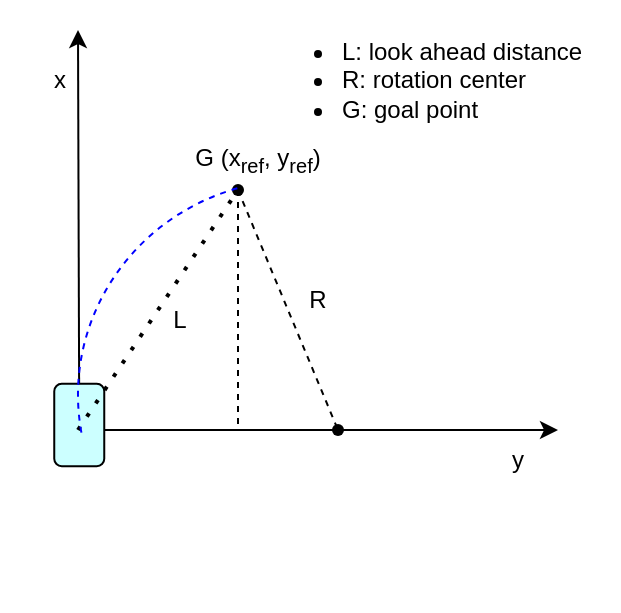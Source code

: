<mxfile>
    <diagram id="I5tHIvZh0fKWa1dCQxSV" name="Page-1">
        <mxGraphModel dx="494" dy="323" grid="1" gridSize="10" guides="1" tooltips="1" connect="1" arrows="1" fold="1" page="1" pageScale="1" pageWidth="1100" pageHeight="850" background="#ffffff" math="0" shadow="0">
            <root>
                <mxCell id="0"/>
                <mxCell id="1" parent="0"/>
                <mxCell id="2" value="" style="endArrow=classic;html=1;strokeColor=#000000;startArrow=none;" edge="1" parent="1" source="4">
                    <mxGeometry width="50" height="50" relative="1" as="geometry">
                        <mxPoint x="200" y="440" as="sourcePoint"/>
                        <mxPoint x="200" y="240" as="targetPoint"/>
                    </mxGeometry>
                </mxCell>
                <mxCell id="3" value="" style="endArrow=classic;html=1;strokeColor=#000000;" edge="1" parent="1">
                    <mxGeometry width="50" height="50" relative="1" as="geometry">
                        <mxPoint x="200" y="440" as="sourcePoint"/>
                        <mxPoint x="440" y="440" as="targetPoint"/>
                    </mxGeometry>
                </mxCell>
                <mxCell id="5" value="" style="endArrow=none;html=1;strokeColor=#000000;" edge="1" parent="1" target="4">
                    <mxGeometry width="50" height="50" relative="1" as="geometry">
                        <mxPoint x="200" y="440" as="sourcePoint"/>
                        <mxPoint x="200" y="240" as="targetPoint"/>
                    </mxGeometry>
                </mxCell>
                <mxCell id="6" value="" style="shape=waypoint;sketch=0;fillStyle=solid;size=6;pointerEvents=1;points=[];fillColor=none;resizable=0;rotatable=0;perimeter=centerPerimeter;snapToPoint=1;strokeColor=#000000;" vertex="1" parent="1">
                    <mxGeometry x="270" y="310" width="20" height="20" as="geometry"/>
                </mxCell>
                <mxCell id="4" value="" style="rounded=1;whiteSpace=wrap;html=1;rotation=-90;strokeColor=#000000;fillColor=#CCFFFF;" vertex="1" parent="1">
                    <mxGeometry x="180" y="425" width="41.25" height="25" as="geometry"/>
                </mxCell>
                <mxCell id="11" value="" style="endArrow=none;dashed=1;html=1;dashPattern=1 3;strokeWidth=2;strokeColor=#000000;entryX=0.657;entryY=0.664;entryDx=0;entryDy=0;entryPerimeter=0;" edge="1" parent="1" target="6">
                    <mxGeometry width="50" height="50" relative="1" as="geometry">
                        <mxPoint x="200" y="440" as="sourcePoint"/>
                        <mxPoint x="480" y="310" as="targetPoint"/>
                    </mxGeometry>
                </mxCell>
                <mxCell id="15" value="" style="verticalLabelPosition=bottom;verticalAlign=top;html=1;shape=mxgraph.basic.arc;startAngle=0.722;endAngle=0.956;strokeColor=#0000FF;fillColor=none;dashed=1;" vertex="1" parent="1">
                    <mxGeometry x="200" y="315" width="220" height="215" as="geometry"/>
                </mxCell>
                <mxCell id="18" value="" style="endArrow=none;dashed=1;html=1;strokeColor=#000000;" edge="1" parent="1">
                    <mxGeometry width="50" height="50" relative="1" as="geometry">
                        <mxPoint x="280" y="320" as="sourcePoint"/>
                        <mxPoint x="330" y="440" as="targetPoint"/>
                    </mxGeometry>
                </mxCell>
                <mxCell id="19" value="" style="endArrow=none;dashed=1;html=1;strokeColor=#000000;" edge="1" parent="1">
                    <mxGeometry width="50" height="50" relative="1" as="geometry">
                        <mxPoint x="280" y="320" as="sourcePoint"/>
                        <mxPoint x="280" y="440" as="targetPoint"/>
                    </mxGeometry>
                </mxCell>
                <mxCell id="20" value="&lt;font color=&quot;#000000&quot;&gt;G (x&lt;sub&gt;ref&lt;/sub&gt;, y&lt;sub&gt;ref&lt;/sub&gt;)&lt;/font&gt;" style="text;html=1;align=center;verticalAlign=middle;whiteSpace=wrap;rounded=0;dashed=1;fontSize=12;fontStyle=0" vertex="1" parent="1">
                    <mxGeometry x="250" y="290" width="80" height="30" as="geometry"/>
                </mxCell>
                <mxCell id="21" value="x" style="text;html=1;strokeColor=none;fillColor=none;align=center;verticalAlign=middle;whiteSpace=wrap;rounded=0;dashed=1;fontSize=12;fontColor=#000000;" vertex="1" parent="1">
                    <mxGeometry x="161.25" y="250" width="60" height="30" as="geometry"/>
                </mxCell>
                <mxCell id="23" value="y" style="text;html=1;strokeColor=none;fillColor=none;align=center;verticalAlign=middle;whiteSpace=wrap;rounded=0;dashed=1;fontSize=12;fontColor=#000000;" vertex="1" parent="1">
                    <mxGeometry x="390" y="440" width="60" height="30" as="geometry"/>
                </mxCell>
                <mxCell id="24" value="R" style="text;html=1;strokeColor=none;fillColor=none;align=center;verticalAlign=middle;whiteSpace=wrap;rounded=0;dashed=1;fontSize=12;fontColor=#000000;" vertex="1" parent="1">
                    <mxGeometry x="290" y="360" width="60" height="30" as="geometry"/>
                </mxCell>
                <mxCell id="25" value="" style="shape=waypoint;sketch=0;fillStyle=solid;size=6;pointerEvents=1;points=[];fillColor=none;resizable=0;rotatable=0;perimeter=centerPerimeter;snapToPoint=1;dashed=1;strokeColor=#000000;fontSize=12;fontColor=#000000;" vertex="1" parent="1">
                    <mxGeometry x="320" y="430" width="20" height="20" as="geometry"/>
                </mxCell>
                <mxCell id="26" value="L" style="text;html=1;strokeColor=none;fillColor=none;align=center;verticalAlign=middle;whiteSpace=wrap;rounded=0;dashed=1;fontSize=12;fontColor=#000000;" vertex="1" parent="1">
                    <mxGeometry x="221.25" y="370" width="60" height="30" as="geometry"/>
                </mxCell>
                <mxCell id="27" value="&lt;ul&gt;&lt;li&gt;L: look ahead distance&lt;/li&gt;&lt;li&gt;R: rotation center&lt;/li&gt;&lt;li&gt;G: goal point&lt;/li&gt;&lt;/ul&gt;" style="text;strokeColor=none;fillColor=none;html=1;whiteSpace=wrap;verticalAlign=middle;overflow=hidden;dashed=1;fontSize=12;fontColor=#000000;" vertex="1" parent="1">
                    <mxGeometry x="290" y="225" width="180" height="80" as="geometry"/>
                </mxCell>
            </root>
        </mxGraphModel>
    </diagram>
</mxfile>